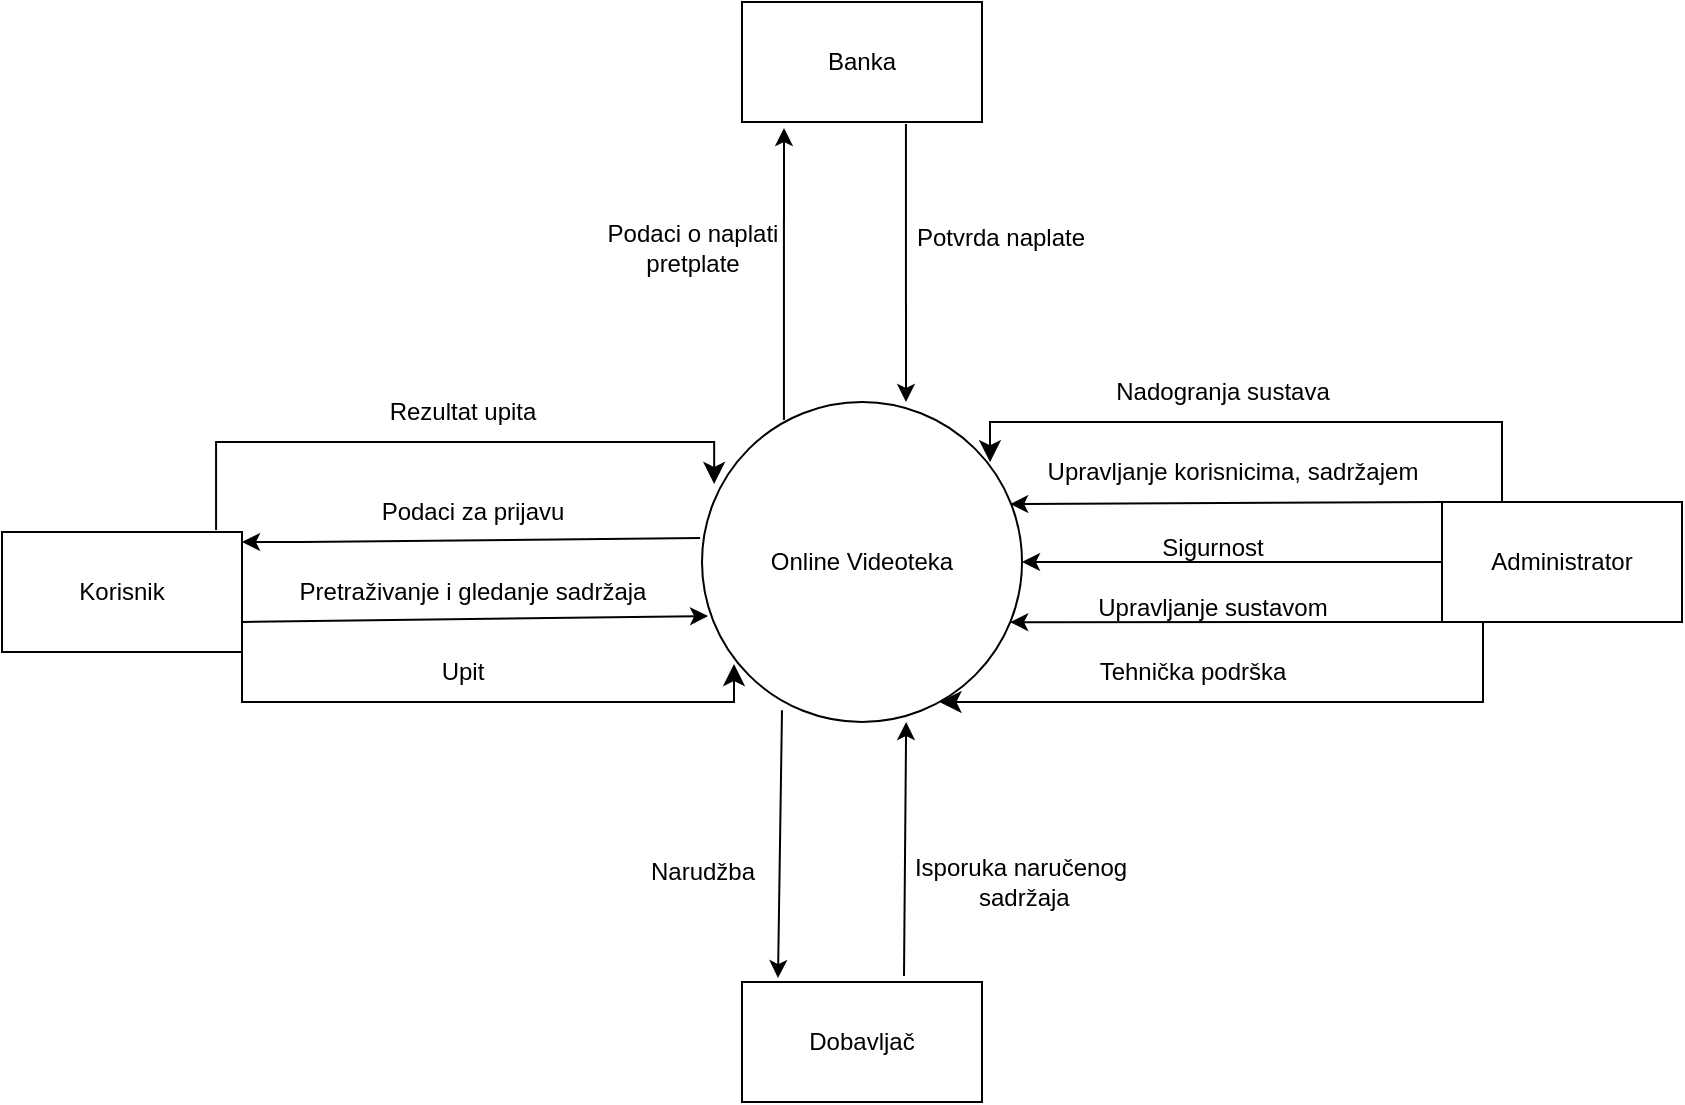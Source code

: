 <mxfile version="21.6.8" type="google">
  <diagram name="Page-1" id="LlpwCUt9YU8SndP1xEtn">
    <mxGraphModel grid="1" page="1" gridSize="10" guides="1" tooltips="1" connect="1" arrows="1" fold="1" pageScale="1" pageWidth="827" pageHeight="1169" math="0" shadow="0">
      <root>
        <mxCell id="0" />
        <mxCell id="1" parent="0" />
        <mxCell id="wAFTCWxXL3nmxeQDKjxo-1" value="Online Videoteka" style="ellipse;whiteSpace=wrap;html=1;aspect=fixed;" vertex="1" parent="1">
          <mxGeometry x="320" y="310" width="160" height="160" as="geometry" />
        </mxCell>
        <mxCell id="wAFTCWxXL3nmxeQDKjxo-2" value="Korisnik" style="rounded=0;whiteSpace=wrap;html=1;" vertex="1" parent="1">
          <mxGeometry x="-30" y="375" width="120" height="60" as="geometry" />
        </mxCell>
        <mxCell id="wAFTCWxXL3nmxeQDKjxo-5" value="" style="endArrow=classic;html=1;rounded=0;exitX=-0.006;exitY=0.425;exitDx=0;exitDy=0;exitPerimeter=0;" edge="1" parent="1" source="wAFTCWxXL3nmxeQDKjxo-1">
          <mxGeometry width="50" height="50" relative="1" as="geometry">
            <mxPoint x="310" y="377" as="sourcePoint" />
            <mxPoint x="90" y="380" as="targetPoint" />
            <Array as="points">
              <mxPoint x="120" y="380" />
            </Array>
          </mxGeometry>
        </mxCell>
        <mxCell id="wAFTCWxXL3nmxeQDKjxo-6" value="Podaci za prijavu" style="text;html=1;align=center;verticalAlign=middle;resizable=0;points=[];autosize=1;strokeColor=none;fillColor=none;" vertex="1" parent="1">
          <mxGeometry x="150" y="350" width="110" height="30" as="geometry" />
        </mxCell>
        <mxCell id="wAFTCWxXL3nmxeQDKjxo-7" value="" style="endArrow=classic;html=1;rounded=0;exitX=1;exitY=0.75;exitDx=0;exitDy=0;entryX=0.019;entryY=0.669;entryDx=0;entryDy=0;entryPerimeter=0;" edge="1" parent="1" source="wAFTCWxXL3nmxeQDKjxo-2" target="wAFTCWxXL3nmxeQDKjxo-1">
          <mxGeometry width="50" height="50" relative="1" as="geometry">
            <mxPoint x="630" y="430" as="sourcePoint" />
            <mxPoint x="320" y="410" as="targetPoint" />
          </mxGeometry>
        </mxCell>
        <mxCell id="wAFTCWxXL3nmxeQDKjxo-8" value="Pretraživanje i gledanje sadržaja" style="text;html=1;align=center;verticalAlign=middle;resizable=0;points=[];autosize=1;strokeColor=none;fillColor=none;" vertex="1" parent="1">
          <mxGeometry x="105" y="390" width="200" height="30" as="geometry" />
        </mxCell>
        <mxCell id="wAFTCWxXL3nmxeQDKjxo-9" value="" style="edgeStyle=elbowEdgeStyle;elbow=vertical;endArrow=classic;html=1;curved=0;rounded=0;endSize=8;startSize=8;exitX=1;exitY=1;exitDx=0;exitDy=0;entryX=0.1;entryY=0.819;entryDx=0;entryDy=0;entryPerimeter=0;" edge="1" parent="1" source="wAFTCWxXL3nmxeQDKjxo-2" target="wAFTCWxXL3nmxeQDKjxo-1">
          <mxGeometry width="50" height="50" relative="1" as="geometry">
            <mxPoint x="630" y="430" as="sourcePoint" />
            <mxPoint x="190" y="590" as="targetPoint" />
            <Array as="points">
              <mxPoint x="180" y="460" />
              <mxPoint x="160" y="480" />
            </Array>
          </mxGeometry>
        </mxCell>
        <mxCell id="wAFTCWxXL3nmxeQDKjxo-10" value="Upit" style="text;html=1;align=center;verticalAlign=middle;resizable=0;points=[];autosize=1;strokeColor=none;fillColor=none;" vertex="1" parent="1">
          <mxGeometry x="180" y="430" width="40" height="30" as="geometry" />
        </mxCell>
        <mxCell id="wAFTCWxXL3nmxeQDKjxo-11" value="" style="edgeStyle=elbowEdgeStyle;elbow=vertical;endArrow=classic;html=1;curved=0;rounded=0;endSize=8;startSize=8;entryX=0.038;entryY=0.256;entryDx=0;entryDy=0;entryPerimeter=0;exitX=0.892;exitY=-0.017;exitDx=0;exitDy=0;exitPerimeter=0;" edge="1" parent="1" source="wAFTCWxXL3nmxeQDKjxo-2" target="wAFTCWxXL3nmxeQDKjxo-1">
          <mxGeometry width="50" height="50" relative="1" as="geometry">
            <mxPoint x="80" y="360" as="sourcePoint" />
            <mxPoint x="330" y="340" as="targetPoint" />
            <Array as="points">
              <mxPoint x="120" y="330" />
              <mxPoint x="210" y="320" />
            </Array>
          </mxGeometry>
        </mxCell>
        <mxCell id="wAFTCWxXL3nmxeQDKjxo-12" value="Rezultat upita" style="text;html=1;align=center;verticalAlign=middle;resizable=0;points=[];autosize=1;strokeColor=none;fillColor=none;" vertex="1" parent="1">
          <mxGeometry x="150" y="300" width="100" height="30" as="geometry" />
        </mxCell>
        <mxCell id="wAFTCWxXL3nmxeQDKjxo-13" value="Administrator" style="rounded=0;whiteSpace=wrap;html=1;" vertex="1" parent="1">
          <mxGeometry x="690" y="360" width="120" height="60" as="geometry" />
        </mxCell>
        <mxCell id="wAFTCWxXL3nmxeQDKjxo-14" value="" style="endArrow=classic;html=1;rounded=0;entryX=0.963;entryY=0.319;entryDx=0;entryDy=0;entryPerimeter=0;exitX=0;exitY=0;exitDx=0;exitDy=0;" edge="1" parent="1" source="wAFTCWxXL3nmxeQDKjxo-13" target="wAFTCWxXL3nmxeQDKjxo-1">
          <mxGeometry width="50" height="50" relative="1" as="geometry">
            <mxPoint x="630" y="430" as="sourcePoint" />
            <mxPoint x="680" y="380" as="targetPoint" />
          </mxGeometry>
        </mxCell>
        <mxCell id="wAFTCWxXL3nmxeQDKjxo-17" value="Upravljanje korisnicima, sadržajem" style="text;html=1;align=center;verticalAlign=middle;resizable=0;points=[];autosize=1;strokeColor=none;fillColor=none;" vertex="1" parent="1">
          <mxGeometry x="480" y="330" width="210" height="30" as="geometry" />
        </mxCell>
        <mxCell id="wAFTCWxXL3nmxeQDKjxo-18" value="" style="endArrow=classic;html=1;rounded=0;exitX=0;exitY=0.5;exitDx=0;exitDy=0;entryX=1;entryY=0.5;entryDx=0;entryDy=0;" edge="1" parent="1" source="wAFTCWxXL3nmxeQDKjxo-13" target="wAFTCWxXL3nmxeQDKjxo-1">
          <mxGeometry width="50" height="50" relative="1" as="geometry">
            <mxPoint x="630" y="430" as="sourcePoint" />
            <mxPoint x="680" y="380" as="targetPoint" />
          </mxGeometry>
        </mxCell>
        <mxCell id="wAFTCWxXL3nmxeQDKjxo-19" value="Sigurnost" style="text;html=1;align=center;verticalAlign=middle;resizable=0;points=[];autosize=1;strokeColor=none;fillColor=none;" vertex="1" parent="1">
          <mxGeometry x="540" y="368" width="70" height="30" as="geometry" />
        </mxCell>
        <mxCell id="wAFTCWxXL3nmxeQDKjxo-21" value="" style="endArrow=classic;html=1;rounded=0;exitX=0;exitY=1;exitDx=0;exitDy=0;entryX=0.963;entryY=0.688;entryDx=0;entryDy=0;entryPerimeter=0;" edge="1" parent="1" source="wAFTCWxXL3nmxeQDKjxo-13" target="wAFTCWxXL3nmxeQDKjxo-1">
          <mxGeometry width="50" height="50" relative="1" as="geometry">
            <mxPoint x="680" y="420" as="sourcePoint" />
            <mxPoint x="680" y="380" as="targetPoint" />
          </mxGeometry>
        </mxCell>
        <mxCell id="wAFTCWxXL3nmxeQDKjxo-22" value="Upravljanje sustavom" style="text;html=1;align=center;verticalAlign=middle;resizable=0;points=[];autosize=1;strokeColor=none;fillColor=none;" vertex="1" parent="1">
          <mxGeometry x="505" y="398" width="140" height="30" as="geometry" />
        </mxCell>
        <mxCell id="wAFTCWxXL3nmxeQDKjxo-23" value="" style="edgeStyle=elbowEdgeStyle;elbow=vertical;endArrow=classic;html=1;curved=0;rounded=0;endSize=8;startSize=8;exitX=0.175;exitY=1.017;exitDx=0;exitDy=0;exitPerimeter=0;" edge="1" parent="1" target="wAFTCWxXL3nmxeQDKjxo-1">
          <mxGeometry width="50" height="50" relative="1" as="geometry">
            <mxPoint x="710.5" y="420" as="sourcePoint" />
            <mxPoint x="439.5" y="714" as="targetPoint" />
            <Array as="points">
              <mxPoint x="550" y="460" />
            </Array>
          </mxGeometry>
        </mxCell>
        <mxCell id="wAFTCWxXL3nmxeQDKjxo-24" value="Tehnička podrška" style="text;html=1;align=center;verticalAlign=middle;resizable=0;points=[];autosize=1;strokeColor=none;fillColor=none;" vertex="1" parent="1">
          <mxGeometry x="505" y="430" width="120" height="30" as="geometry" />
        </mxCell>
        <mxCell id="wAFTCWxXL3nmxeQDKjxo-26" value="" style="edgeStyle=elbowEdgeStyle;elbow=vertical;endArrow=classic;html=1;curved=0;rounded=0;endSize=8;startSize=8;exitX=0.25;exitY=0;exitDx=0;exitDy=0;entryX=0.9;entryY=0.188;entryDx=0;entryDy=0;entryPerimeter=0;" edge="1" parent="1" source="wAFTCWxXL3nmxeQDKjxo-13" target="wAFTCWxXL3nmxeQDKjxo-1">
          <mxGeometry width="50" height="50" relative="1" as="geometry">
            <mxPoint x="630" y="480" as="sourcePoint" />
            <mxPoint x="520" y="240" as="targetPoint" />
            <Array as="points">
              <mxPoint x="480" y="320" />
              <mxPoint x="620" y="290" />
            </Array>
          </mxGeometry>
        </mxCell>
        <mxCell id="wAFTCWxXL3nmxeQDKjxo-27" value="Nadogranja sustava" style="text;html=1;align=center;verticalAlign=middle;resizable=0;points=[];autosize=1;strokeColor=none;fillColor=none;" vertex="1" parent="1">
          <mxGeometry x="515" y="290" width="130" height="30" as="geometry" />
        </mxCell>
        <mxCell id="wAFTCWxXL3nmxeQDKjxo-28" value="Dobavljač" style="rounded=0;whiteSpace=wrap;html=1;" vertex="1" parent="1">
          <mxGeometry x="340" y="600" width="120" height="60" as="geometry" />
        </mxCell>
        <mxCell id="wAFTCWxXL3nmxeQDKjxo-30" value="" style="endArrow=classic;html=1;rounded=0;exitX=0.25;exitY=0.963;exitDx=0;exitDy=0;exitPerimeter=0;entryX=0.15;entryY=-0.033;entryDx=0;entryDy=0;entryPerimeter=0;" edge="1" parent="1" source="wAFTCWxXL3nmxeQDKjxo-1" target="wAFTCWxXL3nmxeQDKjxo-28">
          <mxGeometry width="50" height="50" relative="1" as="geometry">
            <mxPoint x="630" y="480" as="sourcePoint" />
            <mxPoint x="680" y="430" as="targetPoint" />
          </mxGeometry>
        </mxCell>
        <mxCell id="wAFTCWxXL3nmxeQDKjxo-31" value="Narudžba" style="text;html=1;align=center;verticalAlign=middle;resizable=0;points=[];autosize=1;strokeColor=none;fillColor=none;" vertex="1" parent="1">
          <mxGeometry x="280" y="530" width="80" height="30" as="geometry" />
        </mxCell>
        <mxCell id="wAFTCWxXL3nmxeQDKjxo-32" value="" style="endArrow=classic;html=1;rounded=0;exitX=0.675;exitY=-0.05;exitDx=0;exitDy=0;exitPerimeter=0;entryX=0.638;entryY=1;entryDx=0;entryDy=0;entryPerimeter=0;" edge="1" parent="1" source="wAFTCWxXL3nmxeQDKjxo-28" target="wAFTCWxXL3nmxeQDKjxo-1">
          <mxGeometry width="50" height="50" relative="1" as="geometry">
            <mxPoint x="630" y="480" as="sourcePoint" />
            <mxPoint x="680" y="430" as="targetPoint" />
          </mxGeometry>
        </mxCell>
        <mxCell id="wAFTCWxXL3nmxeQDKjxo-33" value="Isporuka naručenog&lt;br&gt;&amp;nbsp;sadržaja" style="text;html=1;align=center;verticalAlign=middle;resizable=0;points=[];autosize=1;strokeColor=none;fillColor=none;" vertex="1" parent="1">
          <mxGeometry x="414" y="530" width="130" height="40" as="geometry" />
        </mxCell>
        <mxCell id="wAFTCWxXL3nmxeQDKjxo-34" value="Banka" style="rounded=0;whiteSpace=wrap;html=1;" vertex="1" parent="1">
          <mxGeometry x="340" y="110" width="120" height="60" as="geometry" />
        </mxCell>
        <mxCell id="wAFTCWxXL3nmxeQDKjxo-35" value="" style="endArrow=classic;html=1;rounded=0;exitX=0.256;exitY=0.056;exitDx=0;exitDy=0;exitPerimeter=0;entryX=0.175;entryY=1.05;entryDx=0;entryDy=0;entryPerimeter=0;" edge="1" parent="1" source="wAFTCWxXL3nmxeQDKjxo-1" target="wAFTCWxXL3nmxeQDKjxo-34">
          <mxGeometry width="50" height="50" relative="1" as="geometry">
            <mxPoint x="630" y="380" as="sourcePoint" />
            <mxPoint x="680" y="330" as="targetPoint" />
          </mxGeometry>
        </mxCell>
        <mxCell id="wAFTCWxXL3nmxeQDKjxo-36" value="Podaci o naplati&lt;br&gt;pretplate" style="text;html=1;align=center;verticalAlign=middle;resizable=0;points=[];autosize=1;strokeColor=none;fillColor=none;" vertex="1" parent="1">
          <mxGeometry x="260" y="213" width="110" height="40" as="geometry" />
        </mxCell>
        <mxCell id="wAFTCWxXL3nmxeQDKjxo-37" value="" style="endArrow=classic;html=1;rounded=0;exitX=0.683;exitY=1.017;exitDx=0;exitDy=0;exitPerimeter=0;" edge="1" parent="1" source="wAFTCWxXL3nmxeQDKjxo-34">
          <mxGeometry width="50" height="50" relative="1" as="geometry">
            <mxPoint x="630" y="380" as="sourcePoint" />
            <mxPoint x="422" y="310" as="targetPoint" />
          </mxGeometry>
        </mxCell>
        <mxCell id="wAFTCWxXL3nmxeQDKjxo-38" value="Potvrda naplate" style="text;html=1;align=center;verticalAlign=middle;resizable=0;points=[];autosize=1;strokeColor=none;fillColor=none;" vertex="1" parent="1">
          <mxGeometry x="414" y="213" width="110" height="30" as="geometry" />
        </mxCell>
      </root>
    </mxGraphModel>
  </diagram>
</mxfile>
